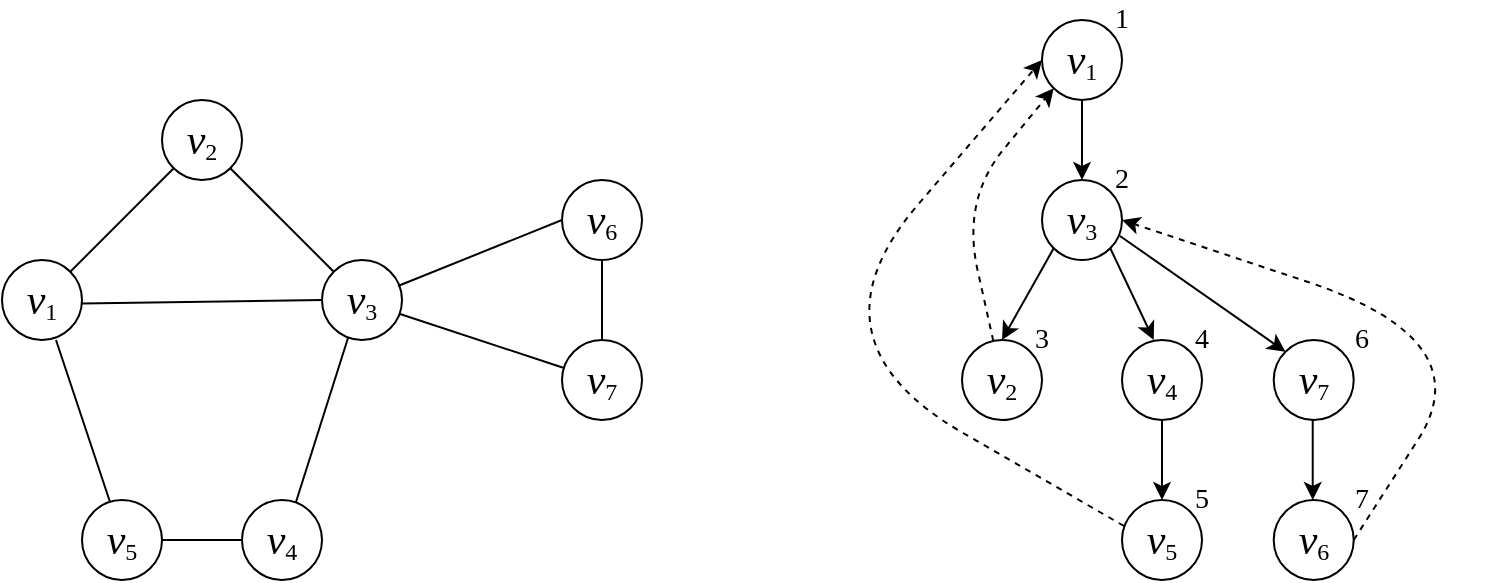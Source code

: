 <mxfile version="12.6.5" type="device"><diagram id="jUEuAp1KeQsKRW2wROzh" name="Page-1"><mxGraphModel dx="1092" dy="816" grid="1" gridSize="10" guides="1" tooltips="1" connect="1" arrows="1" fold="1" page="1" pageScale="1" pageWidth="850" pageHeight="1100" math="0" shadow="0"><root><mxCell id="0"/><mxCell id="1" parent="0"/><mxCell id="AYNTqdu6jjk_XK5yJ0eJ-1" value="&lt;p&gt;&lt;font face=&quot;cm&quot; size=&quot;1&quot;&gt;&lt;span style=&quot;font-style: italic ; font-size: 21px&quot;&gt;v&lt;/span&gt;&lt;sub&gt;&lt;font style=&quot;font-size: 12px&quot;&gt;1&lt;/font&gt;&lt;/sub&gt;&lt;/font&gt;&lt;/p&gt;" style="ellipse;whiteSpace=wrap;html=1;aspect=fixed;" parent="1" vertex="1"><mxGeometry x="40" y="360" width="40" height="40" as="geometry"/></mxCell><mxCell id="AYNTqdu6jjk_XK5yJ0eJ-2" value="&lt;font face=&quot;cm&quot; size=&quot;1&quot;&gt;&lt;span style=&quot;font-style: italic ; font-size: 21px&quot;&gt;v&lt;/span&gt;&lt;sub&gt;&lt;font style=&quot;font-size: 12px&quot;&gt;2&lt;/font&gt;&lt;/sub&gt;&lt;/font&gt;" style="ellipse;whiteSpace=wrap;html=1;aspect=fixed;" parent="1" vertex="1"><mxGeometry x="120" y="280" width="40" height="40" as="geometry"/></mxCell><mxCell id="AYNTqdu6jjk_XK5yJ0eJ-3" value="&lt;font face=&quot;cm&quot; size=&quot;1&quot;&gt;&lt;span style=&quot;font-style: italic ; font-size: 21px&quot;&gt;v&lt;/span&gt;&lt;sub&gt;&lt;font style=&quot;font-size: 12px&quot;&gt;3&lt;/font&gt;&lt;/sub&gt;&lt;/font&gt;" style="ellipse;whiteSpace=wrap;html=1;aspect=fixed;" parent="1" vertex="1"><mxGeometry x="200" y="360" width="40" height="40" as="geometry"/></mxCell><mxCell id="AYNTqdu6jjk_XK5yJ0eJ-4" value="&lt;font face=&quot;cm&quot; size=&quot;1&quot;&gt;&lt;span style=&quot;font-style: italic ; font-size: 21px&quot;&gt;v&lt;/span&gt;&lt;sub&gt;&lt;font style=&quot;font-size: 12px&quot;&gt;5&lt;/font&gt;&lt;/sub&gt;&lt;/font&gt;" style="ellipse;whiteSpace=wrap;html=1;aspect=fixed;" parent="1" vertex="1"><mxGeometry x="80" y="480" width="40" height="40" as="geometry"/></mxCell><mxCell id="AYNTqdu6jjk_XK5yJ0eJ-5" value="&lt;font face=&quot;cm&quot; size=&quot;1&quot;&gt;&lt;span style=&quot;font-style: italic ; font-size: 21px&quot;&gt;v&lt;/span&gt;&lt;sub&gt;&lt;font style=&quot;font-size: 12px&quot;&gt;4&lt;/font&gt;&lt;/sub&gt;&lt;/font&gt;" style="ellipse;whiteSpace=wrap;html=1;aspect=fixed;" parent="1" vertex="1"><mxGeometry x="160" y="480" width="40" height="40" as="geometry"/></mxCell><mxCell id="AYNTqdu6jjk_XK5yJ0eJ-6" value="" style="endArrow=none;html=1;exitX=1;exitY=0;exitDx=0;exitDy=0;entryX=0;entryY=1;entryDx=0;entryDy=0;" parent="1" source="AYNTqdu6jjk_XK5yJ0eJ-1" target="AYNTqdu6jjk_XK5yJ0eJ-2" edge="1"><mxGeometry width="50" height="50" relative="1" as="geometry"><mxPoint x="75" y="370" as="sourcePoint"/><mxPoint x="125" y="320" as="targetPoint"/></mxGeometry></mxCell><mxCell id="AYNTqdu6jjk_XK5yJ0eJ-7" value="" style="endArrow=none;html=1;entryX=0.325;entryY=0.975;entryDx=0;entryDy=0;entryPerimeter=0;exitX=0.675;exitY=0.025;exitDx=0;exitDy=0;exitPerimeter=0;" parent="1" source="AYNTqdu6jjk_XK5yJ0eJ-5" target="AYNTqdu6jjk_XK5yJ0eJ-3" edge="1"><mxGeometry width="50" height="50" relative="1" as="geometry"><mxPoint x="188" y="480" as="sourcePoint"/><mxPoint x="239.998" y="428.282" as="targetPoint"/></mxGeometry></mxCell><mxCell id="AYNTqdu6jjk_XK5yJ0eJ-8" value="" style="endArrow=none;html=1;exitX=0.35;exitY=0.025;exitDx=0;exitDy=0;entryX=0.675;entryY=1;entryDx=0;entryDy=0;entryPerimeter=0;exitPerimeter=0;" parent="1" source="AYNTqdu6jjk_XK5yJ0eJ-4" target="AYNTqdu6jjk_XK5yJ0eJ-1" edge="1"><mxGeometry width="50" height="50" relative="1" as="geometry"><mxPoint x="88" y="480" as="sourcePoint"/><mxPoint x="50" y="430" as="targetPoint"/></mxGeometry></mxCell><mxCell id="AYNTqdu6jjk_XK5yJ0eJ-9" value="" style="endArrow=none;html=1;exitX=0;exitY=0;exitDx=0;exitDy=0;entryX=1;entryY=1;entryDx=0;entryDy=0;" parent="1" source="AYNTqdu6jjk_XK5yJ0eJ-3" target="AYNTqdu6jjk_XK5yJ0eJ-2" edge="1"><mxGeometry width="50" height="50" relative="1" as="geometry"><mxPoint x="200.002" y="371.718" as="sourcePoint"/><mxPoint x="251.718" y="320.002" as="targetPoint"/></mxGeometry></mxCell><mxCell id="AYNTqdu6jjk_XK5yJ0eJ-10" value="" style="endArrow=none;html=1;exitX=1;exitY=0.5;exitDx=0;exitDy=0;entryX=0;entryY=0.5;entryDx=0;entryDy=0;" parent="1" source="AYNTqdu6jjk_XK5yJ0eJ-4" target="AYNTqdu6jjk_XK5yJ0eJ-5" edge="1"><mxGeometry width="50" height="50" relative="1" as="geometry"><mxPoint x="120.002" y="501.718" as="sourcePoint"/><mxPoint x="171.718" y="450.002" as="targetPoint"/></mxGeometry></mxCell><mxCell id="AYNTqdu6jjk_XK5yJ0eJ-12" value="" style="endArrow=none;html=1;exitX=1;exitY=0;exitDx=0;exitDy=0;entryX=0;entryY=0.5;entryDx=0;entryDy=0;" parent="1" target="AYNTqdu6jjk_XK5yJ0eJ-3" edge="1"><mxGeometry width="50" height="50" relative="1" as="geometry"><mxPoint x="80.002" y="381.718" as="sourcePoint"/><mxPoint x="131.718" y="330.002" as="targetPoint"/></mxGeometry></mxCell><mxCell id="1VDhv7S1553Y--b54WX5-1" value="&lt;font face=&quot;cm&quot; size=&quot;1&quot;&gt;&lt;span style=&quot;font-style: italic ; font-size: 21px&quot;&gt;v&lt;/span&gt;&lt;sub&gt;&lt;font style=&quot;font-size: 12px&quot;&gt;6&lt;/font&gt;&lt;/sub&gt;&lt;/font&gt;" style="ellipse;whiteSpace=wrap;html=1;aspect=fixed;" vertex="1" parent="1"><mxGeometry x="320" y="320" width="40" height="40" as="geometry"/></mxCell><mxCell id="1VDhv7S1553Y--b54WX5-2" value="&lt;font face=&quot;cm&quot; size=&quot;1&quot;&gt;&lt;span style=&quot;font-style: italic ; font-size: 21px&quot;&gt;v&lt;/span&gt;&lt;sub&gt;&lt;font style=&quot;font-size: 12px&quot;&gt;7&lt;/font&gt;&lt;/sub&gt;&lt;/font&gt;" style="ellipse;whiteSpace=wrap;html=1;aspect=fixed;" vertex="1" parent="1"><mxGeometry x="320" y="400" width="40" height="40" as="geometry"/></mxCell><mxCell id="1VDhv7S1553Y--b54WX5-3" value="" style="endArrow=none;html=1;entryX=0;entryY=0.5;entryDx=0;entryDy=0;exitX=0.95;exitY=0.325;exitDx=0;exitDy=0;exitPerimeter=0;" edge="1" parent="1" source="AYNTqdu6jjk_XK5yJ0eJ-3" target="1VDhv7S1553Y--b54WX5-1"><mxGeometry width="50" height="50" relative="1" as="geometry"><mxPoint x="230" y="362" as="sourcePoint"/><mxPoint x="256" y="280" as="targetPoint"/></mxGeometry></mxCell><mxCell id="1VDhv7S1553Y--b54WX5-4" value="" style="endArrow=none;html=1;entryX=0.025;entryY=0.35;entryDx=0;entryDy=0;entryPerimeter=0;exitX=0.975;exitY=0.675;exitDx=0;exitDy=0;exitPerimeter=0;" edge="1" parent="1" source="AYNTqdu6jjk_XK5yJ0eJ-3" target="1VDhv7S1553Y--b54WX5-2"><mxGeometry width="50" height="50" relative="1" as="geometry"><mxPoint x="238" y="393" as="sourcePoint"/><mxPoint x="320" y="360" as="targetPoint"/></mxGeometry></mxCell><mxCell id="1VDhv7S1553Y--b54WX5-5" value="" style="endArrow=none;html=1;entryX=0.5;entryY=1;entryDx=0;entryDy=0;exitX=0.5;exitY=0;exitDx=0;exitDy=0;" edge="1" parent="1" source="1VDhv7S1553Y--b54WX5-2" target="1VDhv7S1553Y--b54WX5-1"><mxGeometry width="50" height="50" relative="1" as="geometry"><mxPoint x="310" y="452" as="sourcePoint"/><mxPoint x="336" y="370" as="targetPoint"/></mxGeometry></mxCell><mxCell id="1VDhv7S1553Y--b54WX5-6" value="&lt;p&gt;&lt;font face=&quot;cm&quot; size=&quot;1&quot;&gt;&lt;span style=&quot;font-style: italic ; font-size: 21px&quot;&gt;v&lt;/span&gt;&lt;sub&gt;&lt;font style=&quot;font-size: 12px&quot;&gt;1&lt;/font&gt;&lt;/sub&gt;&lt;/font&gt;&lt;/p&gt;" style="ellipse;whiteSpace=wrap;html=1;aspect=fixed;" vertex="1" parent="1"><mxGeometry x="560" y="240" width="40" height="40" as="geometry"/></mxCell><mxCell id="1VDhv7S1553Y--b54WX5-7" value="&lt;font face=&quot;cm&quot; size=&quot;1&quot;&gt;&lt;span style=&quot;font-style: italic ; font-size: 21px&quot;&gt;v&lt;/span&gt;&lt;sub&gt;&lt;font style=&quot;font-size: 12px&quot;&gt;2&lt;/font&gt;&lt;/sub&gt;&lt;/font&gt;" style="ellipse;whiteSpace=wrap;html=1;aspect=fixed;" vertex="1" parent="1"><mxGeometry x="520" y="400" width="40" height="40" as="geometry"/></mxCell><mxCell id="1VDhv7S1553Y--b54WX5-8" value="&lt;font face=&quot;cm&quot; size=&quot;1&quot;&gt;&lt;span style=&quot;font-style: italic ; font-size: 21px&quot;&gt;v&lt;/span&gt;&lt;sub&gt;&lt;font style=&quot;font-size: 12px&quot;&gt;3&lt;/font&gt;&lt;/sub&gt;&lt;/font&gt;" style="ellipse;whiteSpace=wrap;html=1;aspect=fixed;" vertex="1" parent="1"><mxGeometry x="560" y="320" width="40" height="40" as="geometry"/></mxCell><mxCell id="1VDhv7S1553Y--b54WX5-9" value="&lt;font face=&quot;cm&quot; size=&quot;1&quot;&gt;&lt;span style=&quot;font-style: italic ; font-size: 21px&quot;&gt;v&lt;/span&gt;&lt;sub&gt;&lt;font style=&quot;font-size: 12px&quot;&gt;4&lt;/font&gt;&lt;/sub&gt;&lt;/font&gt;" style="ellipse;whiteSpace=wrap;html=1;aspect=fixed;" vertex="1" parent="1"><mxGeometry x="600" y="400" width="40" height="40" as="geometry"/></mxCell><mxCell id="1VDhv7S1553Y--b54WX5-10" value="&lt;font face=&quot;cm&quot; size=&quot;1&quot;&gt;&lt;span style=&quot;font-style: italic ; font-size: 21px&quot;&gt;v&lt;/span&gt;&lt;sub&gt;&lt;font style=&quot;font-size: 12px&quot;&gt;5&lt;/font&gt;&lt;/sub&gt;&lt;/font&gt;" style="ellipse;whiteSpace=wrap;html=1;aspect=fixed;" vertex="1" parent="1"><mxGeometry x="600" y="480" width="40" height="40" as="geometry"/></mxCell><mxCell id="1VDhv7S1553Y--b54WX5-11" value="&lt;font face=&quot;cm&quot; size=&quot;1&quot;&gt;&lt;span style=&quot;font-style: italic ; font-size: 21px&quot;&gt;v&lt;/span&gt;&lt;sub&gt;&lt;font style=&quot;font-size: 12px&quot;&gt;7&lt;/font&gt;&lt;/sub&gt;&lt;/font&gt;" style="ellipse;whiteSpace=wrap;html=1;aspect=fixed;" vertex="1" parent="1"><mxGeometry x="675.86" y="400" width="40" height="40" as="geometry"/></mxCell><mxCell id="1VDhv7S1553Y--b54WX5-12" value="&lt;font face=&quot;cm&quot; size=&quot;1&quot;&gt;&lt;span style=&quot;font-style: italic ; font-size: 21px&quot;&gt;v&lt;/span&gt;&lt;sub&gt;&lt;font style=&quot;font-size: 12px&quot;&gt;6&lt;/font&gt;&lt;/sub&gt;&lt;/font&gt;" style="ellipse;whiteSpace=wrap;html=1;aspect=fixed;" vertex="1" parent="1"><mxGeometry x="675.86" y="480" width="40" height="40" as="geometry"/></mxCell><mxCell id="1VDhv7S1553Y--b54WX5-13" value="" style="endArrow=classic;html=1;exitX=0.5;exitY=1;exitDx=0;exitDy=0;entryX=0.5;entryY=0;entryDx=0;entryDy=0;strokeWidth=1;" edge="1" parent="1" source="1VDhv7S1553Y--b54WX5-6" target="1VDhv7S1553Y--b54WX5-8"><mxGeometry width="50" height="50" relative="1" as="geometry"><mxPoint x="40" y="670" as="sourcePoint"/><mxPoint x="90" y="620" as="targetPoint"/></mxGeometry></mxCell><mxCell id="1VDhv7S1553Y--b54WX5-14" value="" style="endArrow=classic;html=1;exitX=0.5;exitY=1;exitDx=0;exitDy=0;entryX=0.5;entryY=0;entryDx=0;entryDy=0;strokeWidth=1;" edge="1" parent="1"><mxGeometry width="50" height="50" relative="1" as="geometry"><mxPoint x="695.36" y="440" as="sourcePoint"/><mxPoint x="695.36" y="480" as="targetPoint"/></mxGeometry></mxCell><mxCell id="1VDhv7S1553Y--b54WX5-15" value="" style="endArrow=classic;html=1;exitX=0;exitY=1;exitDx=0;exitDy=0;strokeWidth=1;entryX=0.5;entryY=0;entryDx=0;entryDy=0;" edge="1" parent="1" source="1VDhv7S1553Y--b54WX5-8" target="1VDhv7S1553Y--b54WX5-7"><mxGeometry width="50" height="50" relative="1" as="geometry"><mxPoint x="560" y="350" as="sourcePoint"/><mxPoint x="550" y="400" as="targetPoint"/></mxGeometry></mxCell><mxCell id="1VDhv7S1553Y--b54WX5-16" value="" style="endArrow=classic;html=1;strokeWidth=1;exitX=0.5;exitY=1;exitDx=0;exitDy=0;entryX=0.5;entryY=0;entryDx=0;entryDy=0;" edge="1" parent="1" source="1VDhv7S1553Y--b54WX5-9" target="1VDhv7S1553Y--b54WX5-10"><mxGeometry width="50" height="50" relative="1" as="geometry"><mxPoint x="606" y="440" as="sourcePoint"/><mxPoint x="590" y="485.86" as="targetPoint"/></mxGeometry></mxCell><mxCell id="1VDhv7S1553Y--b54WX5-17" value="" style="endArrow=classic;html=1;strokeWidth=1;entryX=0;entryY=0;entryDx=0;entryDy=0;exitX=0.975;exitY=0.7;exitDx=0;exitDy=0;exitPerimeter=0;" edge="1" parent="1" source="1VDhv7S1553Y--b54WX5-8" target="1VDhv7S1553Y--b54WX5-11"><mxGeometry width="50" height="50" relative="1" as="geometry"><mxPoint x="610" y="350" as="sourcePoint"/><mxPoint x="625.86" y="410" as="targetPoint"/></mxGeometry></mxCell><mxCell id="1VDhv7S1553Y--b54WX5-18" value="" style="endArrow=classic;html=1;strokeWidth=1;exitX=1;exitY=1;exitDx=0;exitDy=0;entryX=0.5;entryY=0;entryDx=0;entryDy=0;" edge="1" parent="1" source="1VDhv7S1553Y--b54WX5-8"><mxGeometry width="50" height="50" relative="1" as="geometry"><mxPoint x="590.002" y="354.142" as="sourcePoint"/><mxPoint x="615.86" y="400" as="targetPoint"/></mxGeometry></mxCell><mxCell id="1VDhv7S1553Y--b54WX5-19" value="" style="endArrow=classic;html=1;strokeWidth=1;dashed=1;entryX=0;entryY=1;entryDx=0;entryDy=0;arcSize=200;" edge="1" parent="1" source="1VDhv7S1553Y--b54WX5-7" target="1VDhv7S1553Y--b54WX5-6"><mxGeometry width="50" height="50" relative="1" as="geometry"><mxPoint x="470" y="330" as="sourcePoint"/><mxPoint x="520" y="280" as="targetPoint"/><Array as="points"><mxPoint x="520" y="330"/></Array></mxGeometry></mxCell><mxCell id="1VDhv7S1553Y--b54WX5-20" value="" style="endArrow=classic;html=1;strokeWidth=1;dashed=1;entryX=0;entryY=0.5;entryDx=0;entryDy=0;arcSize=200;exitX=0.025;exitY=0.325;exitDx=0;exitDy=0;exitPerimeter=0;" edge="1" parent="1" source="1VDhv7S1553Y--b54WX5-10" target="1VDhv7S1553Y--b54WX5-6"><mxGeometry width="50" height="50" relative="1" as="geometry"><mxPoint x="505.661" y="458.476" as="sourcePoint"/><mxPoint x="600" y="260" as="targetPoint"/><Array as="points"><mxPoint x="440" y="400"/></Array></mxGeometry></mxCell><mxCell id="1VDhv7S1553Y--b54WX5-21" value="" style="endArrow=classic;html=1;strokeWidth=1;dashed=1;entryX=1;entryY=0.5;entryDx=0;entryDy=0;arcSize=200;exitX=1;exitY=0.5;exitDx=0;exitDy=0;" edge="1" parent="1" source="1VDhv7S1553Y--b54WX5-12" target="1VDhv7S1553Y--b54WX5-8"><mxGeometry width="50" height="50" relative="1" as="geometry"><mxPoint x="720" y="490" as="sourcePoint"/><mxPoint x="775.858" y="356.832" as="targetPoint"/><Array as="points"><mxPoint x="780" y="400"/></Array></mxGeometry></mxCell><mxCell id="1VDhv7S1553Y--b54WX5-22" value="&lt;font style=&quot;font-size: 14px&quot; face=&quot;cm&quot;&gt;1&lt;/font&gt;" style="text;html=1;strokeColor=none;fillColor=none;align=center;verticalAlign=middle;whiteSpace=wrap;rounded=0;" vertex="1" parent="1"><mxGeometry x="580" y="230" width="40" height="20" as="geometry"/></mxCell><mxCell id="1VDhv7S1553Y--b54WX5-23" value="&lt;font style=&quot;font-size: 14px&quot; face=&quot;cm&quot;&gt;2&lt;/font&gt;" style="text;html=1;strokeColor=none;fillColor=none;align=center;verticalAlign=middle;whiteSpace=wrap;rounded=0;" vertex="1" parent="1"><mxGeometry x="580" y="310" width="40" height="20" as="geometry"/></mxCell><mxCell id="1VDhv7S1553Y--b54WX5-24" value="&lt;font style=&quot;font-size: 14px&quot; face=&quot;cm&quot;&gt;3&lt;/font&gt;" style="text;html=1;strokeColor=none;fillColor=none;align=center;verticalAlign=middle;whiteSpace=wrap;rounded=0;" vertex="1" parent="1"><mxGeometry x="540" y="390" width="40" height="20" as="geometry"/></mxCell><mxCell id="1VDhv7S1553Y--b54WX5-25" value="&lt;font style=&quot;font-size: 14px&quot; face=&quot;cm&quot;&gt;4&lt;/font&gt;" style="text;html=1;strokeColor=none;fillColor=none;align=center;verticalAlign=middle;whiteSpace=wrap;rounded=0;" vertex="1" parent="1"><mxGeometry x="620" y="390" width="40" height="20" as="geometry"/></mxCell><mxCell id="1VDhv7S1553Y--b54WX5-26" value="&lt;font style=&quot;font-size: 14px&quot; face=&quot;cm&quot;&gt;5&lt;/font&gt;" style="text;html=1;strokeColor=none;fillColor=none;align=center;verticalAlign=middle;whiteSpace=wrap;rounded=0;" vertex="1" parent="1"><mxGeometry x="620" y="470" width="40" height="20" as="geometry"/></mxCell><mxCell id="1VDhv7S1553Y--b54WX5-27" value="&lt;font style=&quot;font-size: 14px&quot; face=&quot;cm&quot;&gt;6&lt;/font&gt;" style="text;html=1;strokeColor=none;fillColor=none;align=center;verticalAlign=middle;whiteSpace=wrap;rounded=0;" vertex="1" parent="1"><mxGeometry x="700" y="390" width="40" height="20" as="geometry"/></mxCell><mxCell id="1VDhv7S1553Y--b54WX5-28" value="&lt;font style=&quot;font-size: 14px&quot; face=&quot;cm&quot;&gt;7&lt;/font&gt;" style="text;html=1;strokeColor=none;fillColor=none;align=center;verticalAlign=middle;whiteSpace=wrap;rounded=0;" vertex="1" parent="1"><mxGeometry x="700" y="470" width="40" height="20" as="geometry"/></mxCell></root></mxGraphModel></diagram></mxfile>